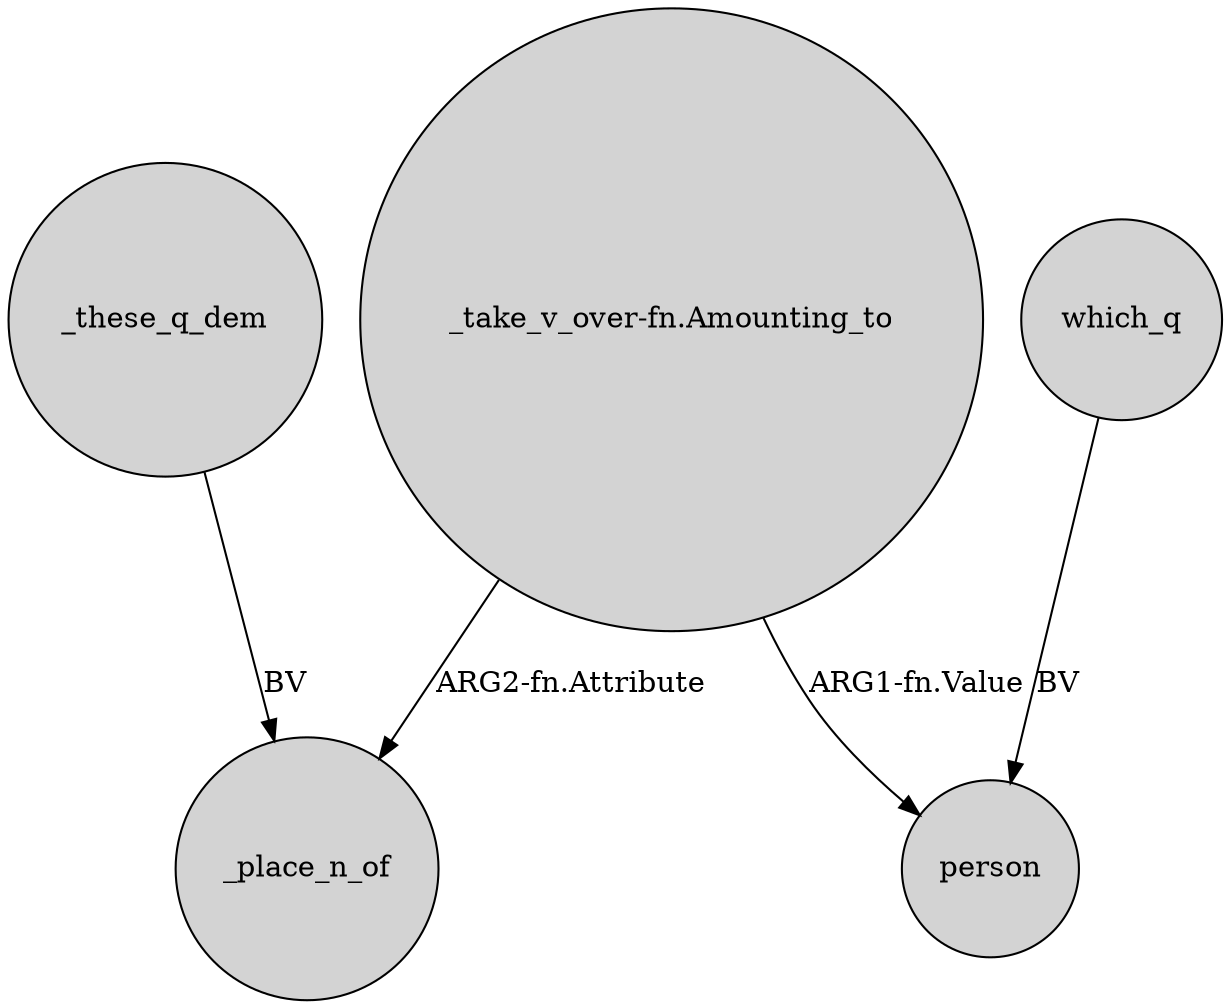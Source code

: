 digraph {
	node [shape=circle style=filled]
	_these_q_dem -> _place_n_of [label=BV]
	"_take_v_over-fn.Amounting_to" -> person [label="ARG1-fn.Value"]
	which_q -> person [label=BV]
	"_take_v_over-fn.Amounting_to" -> _place_n_of [label="ARG2-fn.Attribute"]
}
